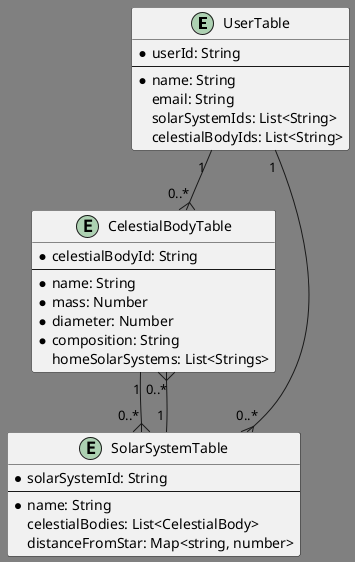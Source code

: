 @startuml
skinparam backgroundcolor grey
entity UserTable {
* userId: String
--
* name: String
email: String
solarSystemIds: List<String>
celestialBodyIds: List<String>
}
entity CelestialBodyTable {
*celestialBodyId: String
--
* name: String
* mass: Number
* diameter: Number
* composition: String
homeSolarSystems: List<Strings>
}

entity SolarSystemTable {
* solarSystemId: String
--
* name: String
celestialBodies: List<CelestialBody>
distanceFromStar: Map<string, number>
}


UserTable "1 " --{ "0..*" CelestialBodyTable
UserTable "1 " --{ "0..*" SolarSystemTable
SolarSystemTable "1 " --{ "0..*" CelestialBodyTable
CelestialBodyTable "1" --{ "0..*" SolarSystemTable

@enduml